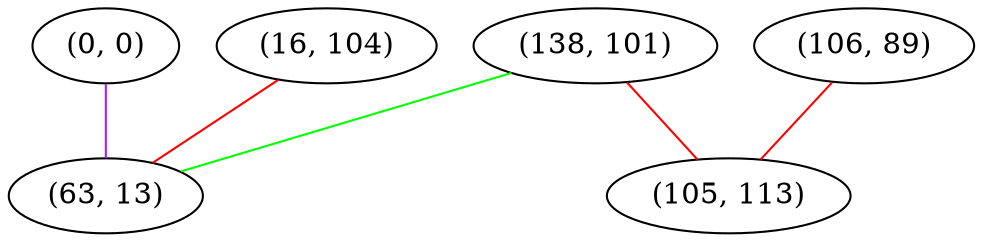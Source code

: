 graph "" {
"(138, 101)";
"(0, 0)";
"(16, 104)";
"(106, 89)";
"(63, 13)";
"(105, 113)";
"(138, 101)" -- "(63, 13)"  [color=green, key=0, weight=2];
"(138, 101)" -- "(105, 113)"  [color=red, key=0, weight=1];
"(0, 0)" -- "(63, 13)"  [color=purple, key=0, weight=4];
"(16, 104)" -- "(63, 13)"  [color=red, key=0, weight=1];
"(106, 89)" -- "(105, 113)"  [color=red, key=0, weight=1];
}
